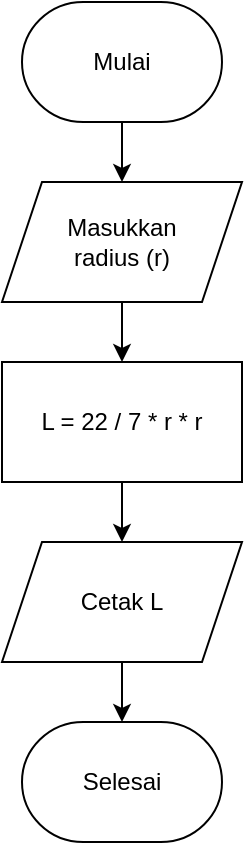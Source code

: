 <mxfile version="21.4.0" type="github" pages="2">
  <diagram name="1.1 luas lingkaran" id="jYa8t2axEULJ61oJ8DdW">
    <mxGraphModel dx="1374" dy="795" grid="1" gridSize="10" guides="1" tooltips="1" connect="1" arrows="1" fold="1" page="1" pageScale="1" pageWidth="850" pageHeight="1100" math="0" shadow="0">
      <root>
        <mxCell id="0" />
        <mxCell id="1" parent="0" />
        <mxCell id="-H5J235AecT4ngG6NxTq-6" value="" style="edgeStyle=orthogonalEdgeStyle;rounded=0;orthogonalLoop=1;jettySize=auto;html=1;" edge="1" parent="1" source="-H5J235AecT4ngG6NxTq-1" target="-H5J235AecT4ngG6NxTq-3">
          <mxGeometry relative="1" as="geometry" />
        </mxCell>
        <mxCell id="-H5J235AecT4ngG6NxTq-1" value="Mulai" style="strokeWidth=1;html=1;shape=mxgraph.flowchart.terminator;whiteSpace=wrap;strokeColor=default;" vertex="1" parent="1">
          <mxGeometry x="350" y="40" width="100" height="60" as="geometry" />
        </mxCell>
        <mxCell id="-H5J235AecT4ngG6NxTq-2" value="Selesai" style="strokeWidth=1;html=1;shape=mxgraph.flowchart.terminator;whiteSpace=wrap;" vertex="1" parent="1">
          <mxGeometry x="350" y="400" width="100" height="60" as="geometry" />
        </mxCell>
        <mxCell id="-H5J235AecT4ngG6NxTq-7" value="" style="edgeStyle=orthogonalEdgeStyle;rounded=0;orthogonalLoop=1;jettySize=auto;html=1;" edge="1" parent="1" source="-H5J235AecT4ngG6NxTq-3" target="-H5J235AecT4ngG6NxTq-4">
          <mxGeometry relative="1" as="geometry" />
        </mxCell>
        <mxCell id="-H5J235AecT4ngG6NxTq-3" value="&lt;div&gt;Masukkan &lt;br&gt;&lt;/div&gt;&lt;div&gt;radius (r)&lt;/div&gt;" style="shape=parallelogram;perimeter=parallelogramPerimeter;whiteSpace=wrap;html=1;fixedSize=1;" vertex="1" parent="1">
          <mxGeometry x="340" y="130" width="120" height="60" as="geometry" />
        </mxCell>
        <mxCell id="-H5J235AecT4ngG6NxTq-8" value="" style="edgeStyle=orthogonalEdgeStyle;rounded=0;orthogonalLoop=1;jettySize=auto;html=1;" edge="1" parent="1" source="-H5J235AecT4ngG6NxTq-4" target="-H5J235AecT4ngG6NxTq-5">
          <mxGeometry relative="1" as="geometry" />
        </mxCell>
        <mxCell id="-H5J235AecT4ngG6NxTq-4" value="L = 22 / 7 * r * r" style="rounded=0;whiteSpace=wrap;html=1;" vertex="1" parent="1">
          <mxGeometry x="340" y="220" width="120" height="60" as="geometry" />
        </mxCell>
        <mxCell id="-H5J235AecT4ngG6NxTq-9" value="" style="edgeStyle=orthogonalEdgeStyle;rounded=0;orthogonalLoop=1;jettySize=auto;html=1;" edge="1" parent="1" source="-H5J235AecT4ngG6NxTq-5" target="-H5J235AecT4ngG6NxTq-2">
          <mxGeometry relative="1" as="geometry" />
        </mxCell>
        <mxCell id="-H5J235AecT4ngG6NxTq-5" value="Cetak L" style="shape=parallelogram;perimeter=parallelogramPerimeter;whiteSpace=wrap;html=1;fixedSize=1;" vertex="1" parent="1">
          <mxGeometry x="340" y="310" width="120" height="60" as="geometry" />
        </mxCell>
      </root>
    </mxGraphModel>
  </diagram>
  <diagram id="x8_UBtgd1eeGUScfnfQ7" name="1.2 komparasi dua bilangan">
    <mxGraphModel dx="1374" dy="795" grid="1" gridSize="10" guides="1" tooltips="1" connect="1" arrows="1" fold="1" page="1" pageScale="1" pageWidth="850" pageHeight="1100" math="0" shadow="0">
      <root>
        <mxCell id="0" />
        <mxCell id="1" parent="0" />
        <mxCell id="g8p2bD-UFBLdIPX9z86x-1" value="" style="edgeStyle=orthogonalEdgeStyle;rounded=0;orthogonalLoop=1;jettySize=auto;html=1;" edge="1" parent="1" source="g8p2bD-UFBLdIPX9z86x-2" target="g8p2bD-UFBLdIPX9z86x-5">
          <mxGeometry relative="1" as="geometry" />
        </mxCell>
        <mxCell id="g8p2bD-UFBLdIPX9z86x-2" value="Mulai" style="strokeWidth=1;html=1;shape=mxgraph.flowchart.terminator;whiteSpace=wrap;" vertex="1" parent="1">
          <mxGeometry x="350" y="40" width="100" height="60" as="geometry" />
        </mxCell>
        <mxCell id="g8p2bD-UFBLdIPX9z86x-3" value="Selesai" style="strokeWidth=1;html=1;shape=mxgraph.flowchart.terminator;whiteSpace=wrap;" vertex="1" parent="1">
          <mxGeometry x="500" y="470" width="100" height="60" as="geometry" />
        </mxCell>
        <mxCell id="g8p2bD-UFBLdIPX9z86x-11" value="" style="edgeStyle=orthogonalEdgeStyle;rounded=0;orthogonalLoop=1;jettySize=auto;html=1;" edge="1" parent="1" source="g8p2bD-UFBLdIPX9z86x-5" target="g8p2bD-UFBLdIPX9z86x-10">
          <mxGeometry relative="1" as="geometry" />
        </mxCell>
        <mxCell id="g8p2bD-UFBLdIPX9z86x-5" value="&lt;div&gt;Masukkan&lt;/div&gt;&lt;div&gt;bilangan A&lt;br&gt;&lt;/div&gt;" style="shape=parallelogram;perimeter=parallelogramPerimeter;whiteSpace=wrap;html=1;fixedSize=1;" vertex="1" parent="1">
          <mxGeometry x="340" y="130" width="120" height="60" as="geometry" />
        </mxCell>
        <mxCell id="6GPCTF-tDgcK0lLarTd5-11" style="edgeStyle=orthogonalEdgeStyle;rounded=0;orthogonalLoop=1;jettySize=auto;html=1;" edge="1" parent="1" source="g8p2bD-UFBLdIPX9z86x-9" target="g8p2bD-UFBLdIPX9z86x-3">
          <mxGeometry relative="1" as="geometry" />
        </mxCell>
        <mxCell id="g8p2bD-UFBLdIPX9z86x-9" value="&lt;div&gt;Cetak&lt;/div&gt;&lt;div&gt;&quot;A sama dengan B&quot;&lt;br&gt;&lt;/div&gt;" style="shape=parallelogram;perimeter=parallelogramPerimeter;whiteSpace=wrap;html=1;fixedSize=1;" vertex="1" parent="1">
          <mxGeometry x="510" y="320" width="150" height="60" as="geometry" />
        </mxCell>
        <mxCell id="6GPCTF-tDgcK0lLarTd5-1" value="" style="edgeStyle=orthogonalEdgeStyle;rounded=0;orthogonalLoop=1;jettySize=auto;html=1;" edge="1" parent="1" source="g8p2bD-UFBLdIPX9z86x-10" target="g8p2bD-UFBLdIPX9z86x-12">
          <mxGeometry relative="1" as="geometry" />
        </mxCell>
        <mxCell id="g8p2bD-UFBLdIPX9z86x-10" value="&lt;div&gt;Masukkan&lt;/div&gt;&lt;div&gt;bilangan B&lt;/div&gt;" style="shape=parallelogram;perimeter=parallelogramPerimeter;whiteSpace=wrap;html=1;fixedSize=1;" vertex="1" parent="1">
          <mxGeometry x="340" y="220" width="120" height="60" as="geometry" />
        </mxCell>
        <mxCell id="6GPCTF-tDgcK0lLarTd5-2" value="ya" style="edgeStyle=orthogonalEdgeStyle;rounded=0;orthogonalLoop=1;jettySize=auto;html=1;" edge="1" parent="1" source="g8p2bD-UFBLdIPX9z86x-12" target="g8p2bD-UFBLdIPX9z86x-9">
          <mxGeometry x="-0.5" y="10" relative="1" as="geometry">
            <mxPoint as="offset" />
          </mxGeometry>
        </mxCell>
        <mxCell id="6GPCTF-tDgcK0lLarTd5-4" value="tidak" style="edgeStyle=orthogonalEdgeStyle;rounded=0;orthogonalLoop=1;jettySize=auto;html=1;" edge="1" parent="1" source="g8p2bD-UFBLdIPX9z86x-12" target="6GPCTF-tDgcK0lLarTd5-3">
          <mxGeometry x="-0.429" y="-10" relative="1" as="geometry">
            <mxPoint as="offset" />
          </mxGeometry>
        </mxCell>
        <mxCell id="g8p2bD-UFBLdIPX9z86x-12" value="A == B?" style="rhombus;whiteSpace=wrap;html=1;" vertex="1" parent="1">
          <mxGeometry x="360" y="310" width="80" height="80" as="geometry" />
        </mxCell>
        <mxCell id="6GPCTF-tDgcK0lLarTd5-6" value="ya" style="edgeStyle=orthogonalEdgeStyle;rounded=0;orthogonalLoop=1;jettySize=auto;html=1;" edge="1" parent="1" source="6GPCTF-tDgcK0lLarTd5-3" target="6GPCTF-tDgcK0lLarTd5-5">
          <mxGeometry x="-0.238" y="10" relative="1" as="geometry">
            <mxPoint as="offset" />
          </mxGeometry>
        </mxCell>
        <mxCell id="6GPCTF-tDgcK0lLarTd5-8" value="tidak" style="edgeStyle=orthogonalEdgeStyle;rounded=0;orthogonalLoop=1;jettySize=auto;html=1;entryX=0;entryY=0.5;entryDx=0;entryDy=0;" edge="1" parent="1" source="6GPCTF-tDgcK0lLarTd5-3" target="6GPCTF-tDgcK0lLarTd5-7">
          <mxGeometry x="-0.793" y="-10" relative="1" as="geometry">
            <Array as="points">
              <mxPoint x="180" y="350" />
              <mxPoint x="180" y="540" />
            </Array>
            <mxPoint x="10" y="-10" as="offset" />
          </mxGeometry>
        </mxCell>
        <mxCell id="6GPCTF-tDgcK0lLarTd5-3" value="A &amp;gt; B?" style="rhombus;whiteSpace=wrap;html=1;" vertex="1" parent="1">
          <mxGeometry x="210" y="310" width="80" height="80" as="geometry" />
        </mxCell>
        <mxCell id="6GPCTF-tDgcK0lLarTd5-9" style="edgeStyle=orthogonalEdgeStyle;rounded=0;orthogonalLoop=1;jettySize=auto;html=1;" edge="1" parent="1" source="6GPCTF-tDgcK0lLarTd5-5" target="g8p2bD-UFBLdIPX9z86x-3">
          <mxGeometry relative="1" as="geometry" />
        </mxCell>
        <mxCell id="6GPCTF-tDgcK0lLarTd5-5" value="&lt;div&gt;Cetak&lt;/div&gt;&lt;div&gt;&quot;A lebih besar dari B&quot;&lt;br&gt;&lt;/div&gt;" style="shape=parallelogram;perimeter=parallelogramPerimeter;whiteSpace=wrap;html=1;fixedSize=1;" vertex="1" parent="1">
          <mxGeometry x="240" y="430" width="150" height="60" as="geometry" />
        </mxCell>
        <mxCell id="6GPCTF-tDgcK0lLarTd5-10" style="edgeStyle=orthogonalEdgeStyle;rounded=0;orthogonalLoop=1;jettySize=auto;html=1;" edge="1" parent="1" source="6GPCTF-tDgcK0lLarTd5-7" target="g8p2bD-UFBLdIPX9z86x-3">
          <mxGeometry relative="1" as="geometry" />
        </mxCell>
        <mxCell id="6GPCTF-tDgcK0lLarTd5-7" value="&lt;div&gt;Cetak&lt;/div&gt;&lt;div&gt;&quot;B lebih besar dari A&quot;&lt;br&gt;&lt;/div&gt;" style="shape=parallelogram;perimeter=parallelogramPerimeter;whiteSpace=wrap;html=1;fixedSize=1;" vertex="1" parent="1">
          <mxGeometry x="240" y="510" width="150" height="60" as="geometry" />
        </mxCell>
      </root>
    </mxGraphModel>
  </diagram>
</mxfile>

